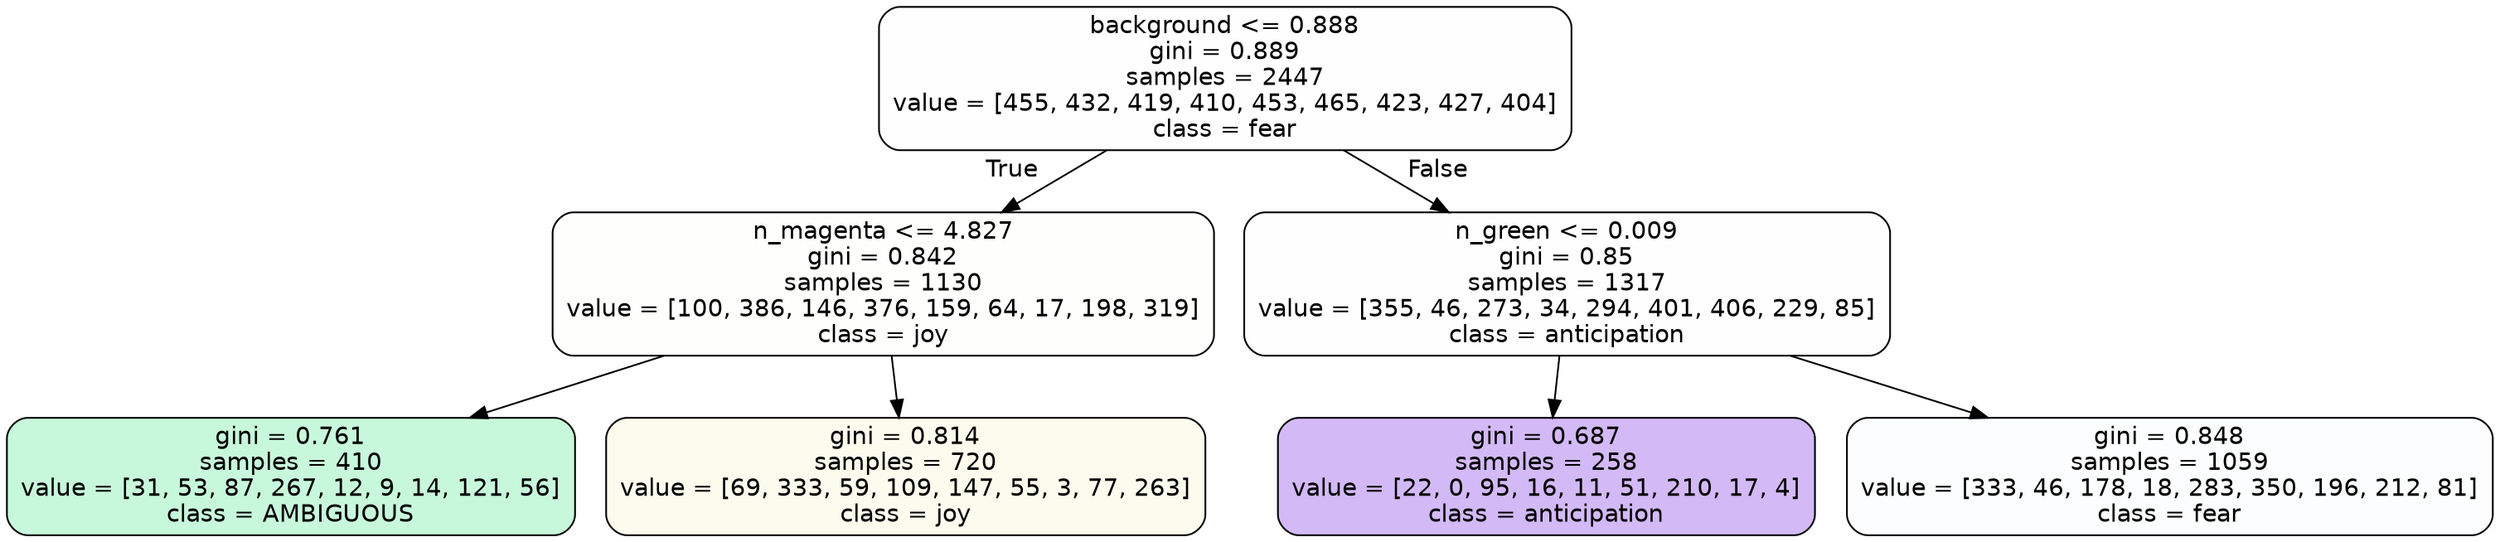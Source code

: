 digraph Tree {
node [shape=box, style="filled, rounded", color="black", fontname=helvetica] ;
edge [fontname=helvetica] ;
0 [label="background <= 0.888\ngini = 0.889\nsamples = 2447\nvalue = [455, 432, 419, 410, 453, 465, 423, 427, 404]\nclass = fear", fillcolor="#3964e501"] ;
1 [label="n_magenta <= 4.827\ngini = 0.842\nsamples = 1130\nvalue = [100, 386, 146, 376, 159, 64, 17, 198, 319]\nclass = joy", fillcolor="#d7e53902"] ;
0 -> 1 [labeldistance=2.5, labelangle=45, headlabel="True"] ;
2 [label="gini = 0.761\nsamples = 410\nvalue = [31, 53, 87, 267, 12, 9, 14, 121, 56]\nclass = AMBIGUOUS", fillcolor="#39e58146"] ;
1 -> 2 ;
3 [label="gini = 0.814\nsamples = 720\nvalue = [69, 333, 59, 109, 147, 55, 3, 77, 263]\nclass = joy", fillcolor="#d7e53915"] ;
1 -> 3 ;
4 [label="n_green <= 0.009\ngini = 0.85\nsamples = 1317\nvalue = [355, 46, 273, 34, 294, 401, 406, 229, 85]\nclass = anticipation", fillcolor="#8139e501"] ;
0 -> 4 [labeldistance=2.5, labelangle=-45, headlabel="False"] ;
5 [label="gini = 0.687\nsamples = 258\nvalue = [22, 0, 95, 16, 11, 51, 210, 17, 4]\nclass = anticipation", fillcolor="#8139e559"] ;
4 -> 5 ;
6 [label="gini = 0.848\nsamples = 1059\nvalue = [333, 46, 178, 18, 283, 350, 196, 212, 81]\nclass = fear", fillcolor="#3964e503"] ;
4 -> 6 ;
}